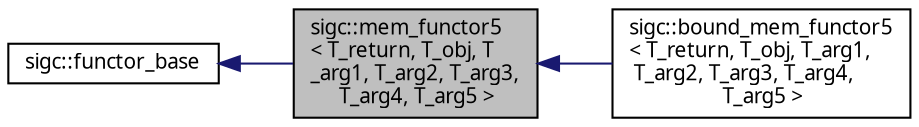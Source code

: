 digraph "sigc::mem_functor5&lt; T_return, T_obj, T_arg1, T_arg2, T_arg3, T_arg4, T_arg5 &gt;"
{
  edge [fontname="Sans",fontsize="10",labelfontname="Sans",labelfontsize="10"];
  node [fontname="Sans",fontsize="10",shape=record];
  rankdir="LR";
  Node1 [label="sigc::mem_functor5\l\< T_return, T_obj, T\l_arg1, T_arg2, T_arg3,\l T_arg4, T_arg5 \>",height=0.2,width=0.4,color="black", fillcolor="grey75", style="filled" fontcolor="black"];
  Node2 -> Node1 [dir="back",color="midnightblue",fontsize="10",style="solid",fontname="Sans"];
  Node2 [label="sigc::functor_base",height=0.2,width=0.4,color="black", fillcolor="white", style="filled",URL="$structsigc_1_1functor__base.html",tooltip="A hint to the compiler."];
  Node1 -> Node3 [dir="back",color="midnightblue",fontsize="10",style="solid",fontname="Sans"];
  Node3 [label="sigc::bound_mem_functor5\l\< T_return, T_obj, T_arg1,\l T_arg2, T_arg3, T_arg4,\l T_arg5 \>",height=0.2,width=0.4,color="black", fillcolor="white", style="filled",URL="$classsigc_1_1bound__mem__functor5.html",tooltip="bound_mem_functor5 encapsulates a method with 5 arguments and an object instance."];
}

